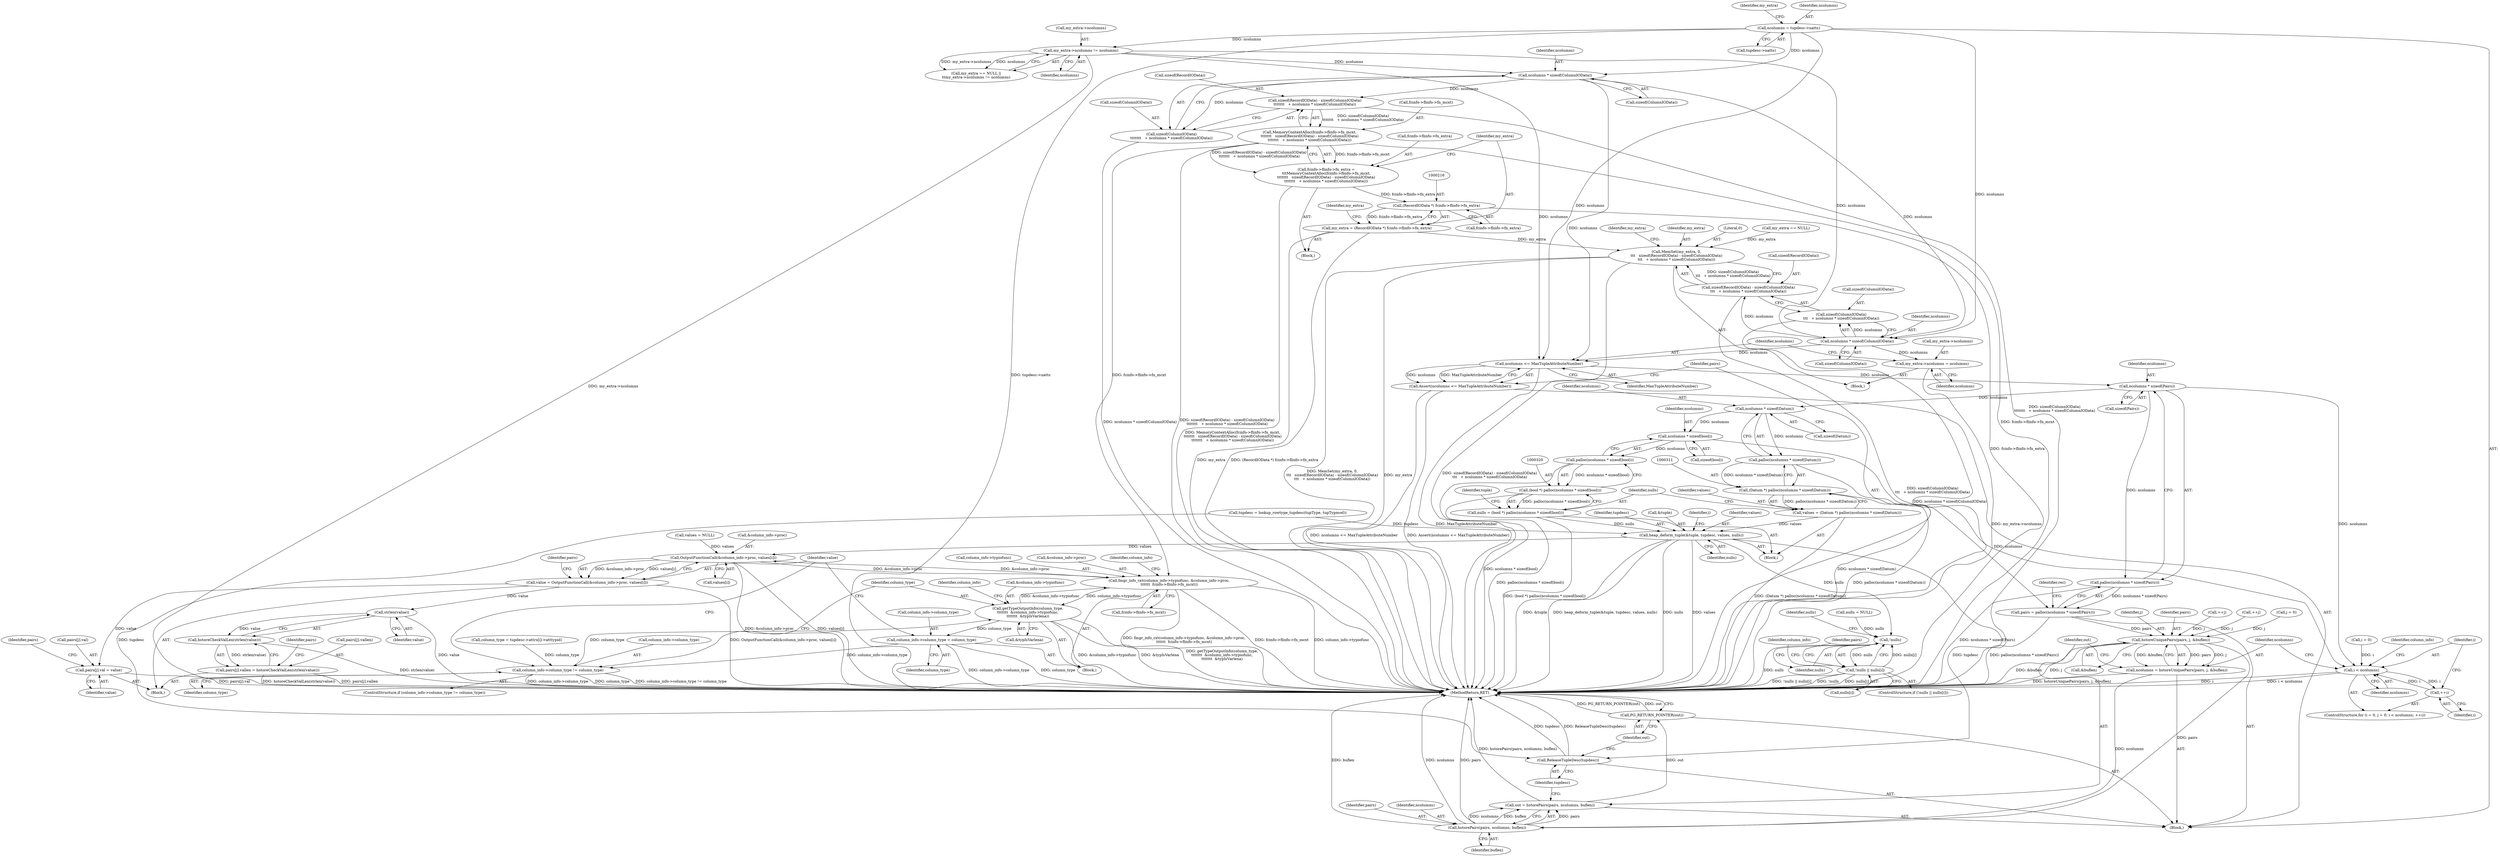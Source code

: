 digraph "0_postgres_31400a673325147e1205326008e32135a78b4d8a_1@API" {
"1000209" [label="(Call,ncolumns * sizeof(ColumnIOData))"];
"1000185" [label="(Call,my_extra->ncolumns != ncolumns)"];
"1000166" [label="(Call,ncolumns = tupdesc->natts)"];
"1000203" [label="(Call,sizeof(RecordIOData) - sizeof(ColumnIOData)\n\t\t\t\t\t\t\t   + ncolumns * sizeof(ColumnIOData))"];
"1000197" [label="(Call,MemoryContextAlloc(fcinfo->flinfo->fn_mcxt,\n\t\t\t\t\t\t\t   sizeof(RecordIOData) - sizeof(ColumnIOData)\n\t\t\t\t\t\t\t   + ncolumns * sizeof(ColumnIOData)))"];
"1000191" [label="(Call,fcinfo->flinfo->fn_extra =\n\t\t\tMemoryContextAlloc(fcinfo->flinfo->fn_mcxt,\n\t\t\t\t\t\t\t   sizeof(RecordIOData) - sizeof(ColumnIOData)\n\t\t\t\t\t\t\t   + ncolumns * sizeof(ColumnIOData)))"];
"1000215" [label="(Call,(RecordIOData *) fcinfo->flinfo->fn_extra)"];
"1000213" [label="(Call,my_extra = (RecordIOData *) fcinfo->flinfo->fn_extra)"];
"1000245" [label="(Call,MemSet(my_extra, 0,\n\t\t\t   sizeof(RecordIOData) - sizeof(ColumnIOData)\n\t\t\t   + ncolumns * sizeof(ColumnIOData)))"];
"1000468" [label="(Call,fmgr_info_cxt(column_info->typiofunc, &column_info->proc,\n\t\t\t\t\t\t  fcinfo->flinfo->fn_mcxt))"];
"1000460" [label="(Call,getTypeOutputInfo(column_type,\n\t\t\t\t\t\t\t  &column_info->typiofunc,\n\t\t\t\t\t\t\t  &typIsVarlena))"];
"1000481" [label="(Call,column_info->column_type = column_type)"];
"1000453" [label="(Call,column_info->column_type != column_type)"];
"1000488" [label="(Call,OutputFunctionCall(&column_info->proc, values[i]))"];
"1000486" [label="(Call,value = OutputFunctionCall(&column_info->proc, values[i]))"];
"1000496" [label="(Call,pairs[j].val = value)"];
"1000510" [label="(Call,strlen(value))"];
"1000509" [label="(Call,hstoreCheckValLen(strlen(value)))"];
"1000503" [label="(Call,pairs[j].vallen = hstoreCheckValLen(strlen(value)))"];
"1000206" [label="(Call,sizeof(ColumnIOData)\n\t\t\t\t\t\t\t   + ncolumns * sizeof(ColumnIOData))"];
"1000254" [label="(Call,ncolumns * sizeof(ColumnIOData))"];
"1000248" [label="(Call,sizeof(RecordIOData) - sizeof(ColumnIOData)\n\t\t\t   + ncolumns * sizeof(ColumnIOData))"];
"1000251" [label="(Call,sizeof(ColumnIOData)\n\t\t\t   + ncolumns * sizeof(ColumnIOData))"];
"1000268" [label="(Call,my_extra->ncolumns = ncolumns)"];
"1000274" [label="(Call,ncolumns <= MaxTupleAttributeNumber)"];
"1000273" [label="(Call,Assert(ncolumns <= MaxTupleAttributeNumber))"];
"1000280" [label="(Call,ncolumns * sizeof(Pairs))"];
"1000279" [label="(Call,palloc(ncolumns * sizeof(Pairs)))"];
"1000277" [label="(Call,pairs = palloc(ncolumns * sizeof(Pairs)))"];
"1000530" [label="(Call,hstoreUniquePairs(pairs, j, &buflen))"];
"1000528" [label="(Call,ncolumns = hstoreUniquePairs(pairs, j, &buflen))"];
"1000537" [label="(Call,hstorePairs(pairs, ncolumns, buflen))"];
"1000535" [label="(Call,out = hstorePairs(pairs, ncolumns, buflen))"];
"1000543" [label="(Call,PG_RETURN_POINTER(out))"];
"1000313" [label="(Call,ncolumns * sizeof(Datum))"];
"1000312" [label="(Call,palloc(ncolumns * sizeof(Datum)))"];
"1000310" [label="(Call,(Datum *) palloc(ncolumns * sizeof(Datum)))"];
"1000308" [label="(Call,values = (Datum *) palloc(ncolumns * sizeof(Datum)))"];
"1000326" [label="(Call,heap_deform_tuple(&tuple, tupdesc, values, nulls))"];
"1000415" [label="(Call,!nulls)"];
"1000414" [label="(Call,!nulls || nulls[i])"];
"1000541" [label="(Call,ReleaseTupleDesc(tupdesc))"];
"1000322" [label="(Call,ncolumns * sizeof(bool))"];
"1000321" [label="(Call,palloc(ncolumns * sizeof(bool)))"];
"1000319" [label="(Call,(bool *) palloc(ncolumns * sizeof(bool)))"];
"1000317" [label="(Call,nulls = (bool *) palloc(ncolumns * sizeof(bool)))"];
"1000348" [label="(Call,i < ncolumns)"];
"1000351" [label="(Call,++i)"];
"1000224" [label="(Identifier,my_extra)"];
"1000204" [label="(Call,sizeof(RecordIOData))"];
"1000275" [label="(Identifier,ncolumns)"];
"1000279" [label="(Call,palloc(ncolumns * sizeof(Pairs)))"];
"1000277" [label="(Call,pairs = palloc(ncolumns * sizeof(Pairs)))"];
"1000544" [label="(Identifier,out)"];
"1000252" [label="(Call,sizeof(ColumnIOData))"];
"1000536" [label="(Identifier,out)"];
"1000416" [label="(Identifier,nulls)"];
"1000203" [label="(Call,sizeof(RecordIOData) - sizeof(ColumnIOData)\n\t\t\t\t\t\t\t   + ncolumns * sizeof(ColumnIOData))"];
"1000458" [label="(Block,)"];
"1000166" [label="(Call,ncolumns = tupdesc->natts)"];
"1000503" [label="(Call,pairs[j].vallen = hstoreCheckValLen(strlen(value)))"];
"1000417" [label="(Call,nulls[i])"];
"1000272" [label="(Identifier,ncolumns)"];
"1000510" [label="(Call,strlen(value))"];
"1000364" [label="(Call,column_type = tupdesc->attrs[i]->atttypid)"];
"1000472" [label="(Call,&column_info->proc)"];
"1000213" [label="(Call,my_extra = (RecordIOData *) fcinfo->flinfo->fn_extra)"];
"1000260" [label="(Identifier,my_extra)"];
"1000497" [label="(Call,pairs[j].val)"];
"1000312" [label="(Call,palloc(ncolumns * sizeof(Datum)))"];
"1000268" [label="(Call,my_extra->ncolumns = ncolumns)"];
"1000308" [label="(Call,values = (Datum *) palloc(ncolumns * sizeof(Datum)))"];
"1000470" [label="(Identifier,column_info)"];
"1000172" [label="(Identifier,my_extra)"];
"1000246" [label="(Identifier,my_extra)"];
"1000506" [label="(Identifier,pairs)"];
"1000486" [label="(Call,value = OutputFunctionCall(&column_info->proc, values[i]))"];
"1000181" [label="(Call,my_extra == NULL ||\n\t\tmy_extra->ncolumns != ncolumns)"];
"1000322" [label="(Call,ncolumns * sizeof(bool))"];
"1000185" [label="(Call,my_extra->ncolumns != ncolumns)"];
"1000460" [label="(Call,getTypeOutputInfo(column_type,\n\t\t\t\t\t\t\t  &column_info->typiofunc,\n\t\t\t\t\t\t\t  &typIsVarlena))"];
"1000209" [label="(Call,ncolumns * sizeof(ColumnIOData))"];
"1000526" [label="(Call,++j)"];
"1000330" [label="(Identifier,values)"];
"1000496" [label="(Call,pairs[j].val = value)"];
"1000541" [label="(Call,ReleaseTupleDesc(tupdesc))"];
"1000329" [label="(Identifier,tupdesc)"];
"1000168" [label="(Call,tupdesc->natts)"];
"1000542" [label="(Identifier,tupdesc)"];
"1000324" [label="(Call,sizeof(bool))"];
"1000286" [label="(Block,)"];
"1000424" [label="(Identifier,pairs)"];
"1000191" [label="(Call,fcinfo->flinfo->fn_extra =\n\t\t\tMemoryContextAlloc(fcinfo->flinfo->fn_mcxt,\n\t\t\t\t\t\t\t   sizeof(RecordIOData) - sizeof(ColumnIOData)\n\t\t\t\t\t\t\t   + ncolumns * sizeof(ColumnIOData)))"];
"1000198" [label="(Call,fcinfo->flinfo->fn_mcxt)"];
"1000537" [label="(Call,hstorePairs(pairs, ncolumns, buflen))"];
"1000217" [label="(Call,fcinfo->flinfo->fn_extra)"];
"1000485" [label="(Identifier,column_type)"];
"1000327" [label="(Call,&tuple)"];
"1000418" [label="(Identifier,nulls)"];
"1000415" [label="(Call,!nulls)"];
"1000345" [label="(Call,j = 0)"];
"1000189" [label="(Identifier,ncolumns)"];
"1000323" [label="(Identifier,ncolumns)"];
"1000245" [label="(Call,MemSet(my_extra, 0,\n\t\t\t   sizeof(RecordIOData) - sizeof(ColumnIOData)\n\t\t\t   + ncolumns * sizeof(ColumnIOData)))"];
"1000326" [label="(Call,heap_deform_tuple(&tuple, tupdesc, values, nulls))"];
"1000352" [label="(Identifier,i)"];
"1000282" [label="(Call,sizeof(Pairs))"];
"1000530" [label="(Call,hstoreUniquePairs(pairs, j, &buflen))"];
"1000350" [label="(Identifier,ncolumns)"];
"1000511" [label="(Identifier,value)"];
"1000543" [label="(Call,PG_RETURN_POINTER(out))"];
"1000334" [label="(Call,values = NULL)"];
"1000540" [label="(Identifier,buflen)"];
"1000493" [label="(Call,values[i])"];
"1000190" [label="(Block,)"];
"1000161" [label="(Call,tupdesc = lookup_rowtype_tupdesc(tupType, tupTypmod))"];
"1000452" [label="(ControlStructure,if (column_info->column_type != column_type))"];
"1000532" [label="(Identifier,j)"];
"1000254" [label="(Call,ncolumns * sizeof(ColumnIOData))"];
"1000488" [label="(Call,OutputFunctionCall(&column_info->proc, values[i]))"];
"1000455" [label="(Identifier,column_info)"];
"1000461" [label="(Identifier,column_type)"];
"1000535" [label="(Call,out = hstorePairs(pairs, ncolumns, buflen))"];
"1000476" [label="(Call,fcinfo->flinfo->fn_mcxt)"];
"1000499" [label="(Identifier,pairs)"];
"1000285" [label="(Identifier,rec)"];
"1000186" [label="(Call,my_extra->ncolumns)"];
"1000309" [label="(Identifier,values)"];
"1000343" [label="(Identifier,i)"];
"1000342" [label="(Call,i = 0)"];
"1000314" [label="(Identifier,ncolumns)"];
"1000337" [label="(Call,nulls = NULL)"];
"1000110" [label="(Block,)"];
"1000269" [label="(Call,my_extra->ncolumns)"];
"1000489" [label="(Call,&column_info->proc)"];
"1000211" [label="(Call,sizeof(ColumnIOData))"];
"1000315" [label="(Call,sizeof(Datum))"];
"1000531" [label="(Identifier,pairs)"];
"1000197" [label="(Call,MemoryContextAlloc(fcinfo->flinfo->fn_mcxt,\n\t\t\t\t\t\t\t   sizeof(RecordIOData) - sizeof(ColumnIOData)\n\t\t\t\t\t\t\t   + ncolumns * sizeof(ColumnIOData)))"];
"1000248" [label="(Call,sizeof(RecordIOData) - sizeof(ColumnIOData)\n\t\t\t   + ncolumns * sizeof(ColumnIOData))"];
"1000468" [label="(Call,fmgr_info_cxt(column_info->typiofunc, &column_info->proc,\n\t\t\t\t\t\t  fcinfo->flinfo->fn_mcxt))"];
"1000244" [label="(Block,)"];
"1000318" [label="(Identifier,nulls)"];
"1000351" [label="(Call,++i)"];
"1000483" [label="(Identifier,column_info)"];
"1000502" [label="(Identifier,value)"];
"1000349" [label="(Identifier,i)"];
"1000538" [label="(Identifier,pairs)"];
"1000539" [label="(Identifier,ncolumns)"];
"1000545" [label="(MethodReturn,RET)"];
"1000449" [label="(Call,++j)"];
"1000207" [label="(Call,sizeof(ColumnIOData))"];
"1000276" [label="(Identifier,MaxTupleAttributeNumber)"];
"1000414" [label="(Call,!nulls || nulls[i])"];
"1000255" [label="(Identifier,ncolumns)"];
"1000529" [label="(Identifier,ncolumns)"];
"1000192" [label="(Call,fcinfo->flinfo->fn_extra)"];
"1000280" [label="(Call,ncolumns * sizeof(Pairs))"];
"1000348" [label="(Call,i < ncolumns)"];
"1000321" [label="(Call,palloc(ncolumns * sizeof(bool)))"];
"1000469" [label="(Call,column_info->typiofunc)"];
"1000454" [label="(Call,column_info->column_type)"];
"1000313" [label="(Call,ncolumns * sizeof(Datum))"];
"1000210" [label="(Identifier,ncolumns)"];
"1000509" [label="(Call,hstoreCheckValLen(strlen(value)))"];
"1000247" [label="(Literal,0)"];
"1000182" [label="(Call,my_extra == NULL)"];
"1000251" [label="(Call,sizeof(ColumnIOData)\n\t\t\t   + ncolumns * sizeof(ColumnIOData))"];
"1000453" [label="(Call,column_info->column_type != column_type)"];
"1000256" [label="(Call,sizeof(ColumnIOData))"];
"1000214" [label="(Identifier,my_extra)"];
"1000457" [label="(Identifier,column_type)"];
"1000281" [label="(Identifier,ncolumns)"];
"1000328" [label="(Identifier,tuple)"];
"1000487" [label="(Identifier,value)"];
"1000466" [label="(Call,&typIsVarlena)"];
"1000515" [label="(Identifier,pairs)"];
"1000249" [label="(Call,sizeof(RecordIOData))"];
"1000413" [label="(ControlStructure,if (!nulls || nulls[i]))"];
"1000273" [label="(Call,Assert(ncolumns <= MaxTupleAttributeNumber))"];
"1000528" [label="(Call,ncolumns = hstoreUniquePairs(pairs, j, &buflen))"];
"1000356" [label="(Identifier,column_info)"];
"1000215" [label="(Call,(RecordIOData *) fcinfo->flinfo->fn_extra)"];
"1000206" [label="(Call,sizeof(ColumnIOData)\n\t\t\t\t\t\t\t   + ncolumns * sizeof(ColumnIOData))"];
"1000331" [label="(Identifier,nulls)"];
"1000482" [label="(Call,column_info->column_type)"];
"1000319" [label="(Call,(bool *) palloc(ncolumns * sizeof(bool)))"];
"1000340" [label="(ControlStructure,for (i = 0, j = 0; i < ncolumns; ++i))"];
"1000504" [label="(Call,pairs[j].vallen)"];
"1000317" [label="(Call,nulls = (bool *) palloc(ncolumns * sizeof(bool)))"];
"1000278" [label="(Identifier,pairs)"];
"1000353" [label="(Block,)"];
"1000462" [label="(Call,&column_info->typiofunc)"];
"1000481" [label="(Call,column_info->column_type = column_type)"];
"1000167" [label="(Identifier,ncolumns)"];
"1000274" [label="(Call,ncolumns <= MaxTupleAttributeNumber)"];
"1000310" [label="(Call,(Datum *) palloc(ncolumns * sizeof(Datum)))"];
"1000533" [label="(Call,&buflen)"];
"1000209" -> "1000206"  [label="AST: "];
"1000209" -> "1000211"  [label="CFG: "];
"1000210" -> "1000209"  [label="AST: "];
"1000211" -> "1000209"  [label="AST: "];
"1000206" -> "1000209"  [label="CFG: "];
"1000209" -> "1000203"  [label="DDG: ncolumns"];
"1000209" -> "1000206"  [label="DDG: ncolumns"];
"1000185" -> "1000209"  [label="DDG: ncolumns"];
"1000166" -> "1000209"  [label="DDG: ncolumns"];
"1000209" -> "1000254"  [label="DDG: ncolumns"];
"1000209" -> "1000274"  [label="DDG: ncolumns"];
"1000185" -> "1000181"  [label="AST: "];
"1000185" -> "1000189"  [label="CFG: "];
"1000186" -> "1000185"  [label="AST: "];
"1000189" -> "1000185"  [label="AST: "];
"1000181" -> "1000185"  [label="CFG: "];
"1000185" -> "1000545"  [label="DDG: my_extra->ncolumns"];
"1000185" -> "1000181"  [label="DDG: my_extra->ncolumns"];
"1000185" -> "1000181"  [label="DDG: ncolumns"];
"1000166" -> "1000185"  [label="DDG: ncolumns"];
"1000185" -> "1000254"  [label="DDG: ncolumns"];
"1000185" -> "1000274"  [label="DDG: ncolumns"];
"1000166" -> "1000110"  [label="AST: "];
"1000166" -> "1000168"  [label="CFG: "];
"1000167" -> "1000166"  [label="AST: "];
"1000168" -> "1000166"  [label="AST: "];
"1000172" -> "1000166"  [label="CFG: "];
"1000166" -> "1000545"  [label="DDG: tupdesc->natts"];
"1000166" -> "1000254"  [label="DDG: ncolumns"];
"1000166" -> "1000274"  [label="DDG: ncolumns"];
"1000203" -> "1000197"  [label="AST: "];
"1000203" -> "1000206"  [label="CFG: "];
"1000204" -> "1000203"  [label="AST: "];
"1000206" -> "1000203"  [label="AST: "];
"1000197" -> "1000203"  [label="CFG: "];
"1000203" -> "1000545"  [label="DDG: sizeof(ColumnIOData)\n\t\t\t\t\t\t\t   + ncolumns * sizeof(ColumnIOData)"];
"1000203" -> "1000197"  [label="DDG: sizeof(ColumnIOData)\n\t\t\t\t\t\t\t   + ncolumns * sizeof(ColumnIOData)"];
"1000197" -> "1000191"  [label="AST: "];
"1000198" -> "1000197"  [label="AST: "];
"1000191" -> "1000197"  [label="CFG: "];
"1000197" -> "1000545"  [label="DDG: sizeof(RecordIOData) - sizeof(ColumnIOData)\n\t\t\t\t\t\t\t   + ncolumns * sizeof(ColumnIOData)"];
"1000197" -> "1000545"  [label="DDG: fcinfo->flinfo->fn_mcxt"];
"1000197" -> "1000191"  [label="DDG: fcinfo->flinfo->fn_mcxt"];
"1000197" -> "1000191"  [label="DDG: sizeof(RecordIOData) - sizeof(ColumnIOData)\n\t\t\t\t\t\t\t   + ncolumns * sizeof(ColumnIOData)"];
"1000197" -> "1000468"  [label="DDG: fcinfo->flinfo->fn_mcxt"];
"1000191" -> "1000190"  [label="AST: "];
"1000192" -> "1000191"  [label="AST: "];
"1000214" -> "1000191"  [label="CFG: "];
"1000191" -> "1000545"  [label="DDG: MemoryContextAlloc(fcinfo->flinfo->fn_mcxt,\n\t\t\t\t\t\t\t   sizeof(RecordIOData) - sizeof(ColumnIOData)\n\t\t\t\t\t\t\t   + ncolumns * sizeof(ColumnIOData))"];
"1000191" -> "1000215"  [label="DDG: fcinfo->flinfo->fn_extra"];
"1000215" -> "1000213"  [label="AST: "];
"1000215" -> "1000217"  [label="CFG: "];
"1000216" -> "1000215"  [label="AST: "];
"1000217" -> "1000215"  [label="AST: "];
"1000213" -> "1000215"  [label="CFG: "];
"1000215" -> "1000545"  [label="DDG: fcinfo->flinfo->fn_extra"];
"1000215" -> "1000213"  [label="DDG: fcinfo->flinfo->fn_extra"];
"1000213" -> "1000190"  [label="AST: "];
"1000214" -> "1000213"  [label="AST: "];
"1000224" -> "1000213"  [label="CFG: "];
"1000213" -> "1000545"  [label="DDG: my_extra"];
"1000213" -> "1000545"  [label="DDG: (RecordIOData *) fcinfo->flinfo->fn_extra"];
"1000213" -> "1000245"  [label="DDG: my_extra"];
"1000245" -> "1000244"  [label="AST: "];
"1000245" -> "1000248"  [label="CFG: "];
"1000246" -> "1000245"  [label="AST: "];
"1000247" -> "1000245"  [label="AST: "];
"1000248" -> "1000245"  [label="AST: "];
"1000260" -> "1000245"  [label="CFG: "];
"1000245" -> "1000545"  [label="DDG: sizeof(RecordIOData) - sizeof(ColumnIOData)\n\t\t\t   + ncolumns * sizeof(ColumnIOData)"];
"1000245" -> "1000545"  [label="DDG: MemSet(my_extra, 0,\n\t\t\t   sizeof(RecordIOData) - sizeof(ColumnIOData)\n\t\t\t   + ncolumns * sizeof(ColumnIOData))"];
"1000245" -> "1000545"  [label="DDG: my_extra"];
"1000182" -> "1000245"  [label="DDG: my_extra"];
"1000248" -> "1000245"  [label="DDG: sizeof(ColumnIOData)\n\t\t\t   + ncolumns * sizeof(ColumnIOData)"];
"1000468" -> "1000458"  [label="AST: "];
"1000468" -> "1000476"  [label="CFG: "];
"1000469" -> "1000468"  [label="AST: "];
"1000472" -> "1000468"  [label="AST: "];
"1000476" -> "1000468"  [label="AST: "];
"1000483" -> "1000468"  [label="CFG: "];
"1000468" -> "1000545"  [label="DDG: fmgr_info_cxt(column_info->typiofunc, &column_info->proc,\n\t\t\t\t\t\t  fcinfo->flinfo->fn_mcxt)"];
"1000468" -> "1000545"  [label="DDG: fcinfo->flinfo->fn_mcxt"];
"1000468" -> "1000545"  [label="DDG: column_info->typiofunc"];
"1000468" -> "1000460"  [label="DDG: column_info->typiofunc"];
"1000460" -> "1000468"  [label="DDG: &column_info->typiofunc"];
"1000488" -> "1000468"  [label="DDG: &column_info->proc"];
"1000468" -> "1000488"  [label="DDG: &column_info->proc"];
"1000460" -> "1000458"  [label="AST: "];
"1000460" -> "1000466"  [label="CFG: "];
"1000461" -> "1000460"  [label="AST: "];
"1000462" -> "1000460"  [label="AST: "];
"1000466" -> "1000460"  [label="AST: "];
"1000470" -> "1000460"  [label="CFG: "];
"1000460" -> "1000545"  [label="DDG: getTypeOutputInfo(column_type,\n\t\t\t\t\t\t\t  &column_info->typiofunc,\n\t\t\t\t\t\t\t  &typIsVarlena)"];
"1000460" -> "1000545"  [label="DDG: &column_info->typiofunc"];
"1000460" -> "1000545"  [label="DDG: &typIsVarlena"];
"1000453" -> "1000460"  [label="DDG: column_type"];
"1000460" -> "1000481"  [label="DDG: column_type"];
"1000481" -> "1000458"  [label="AST: "];
"1000481" -> "1000485"  [label="CFG: "];
"1000482" -> "1000481"  [label="AST: "];
"1000485" -> "1000481"  [label="AST: "];
"1000487" -> "1000481"  [label="CFG: "];
"1000481" -> "1000545"  [label="DDG: column_type"];
"1000481" -> "1000545"  [label="DDG: column_info->column_type"];
"1000481" -> "1000453"  [label="DDG: column_info->column_type"];
"1000453" -> "1000452"  [label="AST: "];
"1000453" -> "1000457"  [label="CFG: "];
"1000454" -> "1000453"  [label="AST: "];
"1000457" -> "1000453"  [label="AST: "];
"1000461" -> "1000453"  [label="CFG: "];
"1000487" -> "1000453"  [label="CFG: "];
"1000453" -> "1000545"  [label="DDG: column_type"];
"1000453" -> "1000545"  [label="DDG: column_info->column_type != column_type"];
"1000453" -> "1000545"  [label="DDG: column_info->column_type"];
"1000364" -> "1000453"  [label="DDG: column_type"];
"1000488" -> "1000486"  [label="AST: "];
"1000488" -> "1000493"  [label="CFG: "];
"1000489" -> "1000488"  [label="AST: "];
"1000493" -> "1000488"  [label="AST: "];
"1000486" -> "1000488"  [label="CFG: "];
"1000488" -> "1000545"  [label="DDG: &column_info->proc"];
"1000488" -> "1000545"  [label="DDG: values[i]"];
"1000488" -> "1000486"  [label="DDG: &column_info->proc"];
"1000488" -> "1000486"  [label="DDG: values[i]"];
"1000326" -> "1000488"  [label="DDG: values"];
"1000334" -> "1000488"  [label="DDG: values"];
"1000486" -> "1000353"  [label="AST: "];
"1000487" -> "1000486"  [label="AST: "];
"1000499" -> "1000486"  [label="CFG: "];
"1000486" -> "1000545"  [label="DDG: OutputFunctionCall(&column_info->proc, values[i])"];
"1000486" -> "1000496"  [label="DDG: value"];
"1000486" -> "1000510"  [label="DDG: value"];
"1000496" -> "1000353"  [label="AST: "];
"1000496" -> "1000502"  [label="CFG: "];
"1000497" -> "1000496"  [label="AST: "];
"1000502" -> "1000496"  [label="AST: "];
"1000506" -> "1000496"  [label="CFG: "];
"1000496" -> "1000545"  [label="DDG: pairs[j].val"];
"1000510" -> "1000509"  [label="AST: "];
"1000510" -> "1000511"  [label="CFG: "];
"1000511" -> "1000510"  [label="AST: "];
"1000509" -> "1000510"  [label="CFG: "];
"1000510" -> "1000545"  [label="DDG: value"];
"1000510" -> "1000509"  [label="DDG: value"];
"1000509" -> "1000503"  [label="AST: "];
"1000503" -> "1000509"  [label="CFG: "];
"1000509" -> "1000545"  [label="DDG: strlen(value)"];
"1000509" -> "1000503"  [label="DDG: strlen(value)"];
"1000503" -> "1000353"  [label="AST: "];
"1000504" -> "1000503"  [label="AST: "];
"1000515" -> "1000503"  [label="CFG: "];
"1000503" -> "1000545"  [label="DDG: hstoreCheckValLen(strlen(value))"];
"1000503" -> "1000545"  [label="DDG: pairs[j].vallen"];
"1000207" -> "1000206"  [label="AST: "];
"1000206" -> "1000545"  [label="DDG: ncolumns * sizeof(ColumnIOData)"];
"1000254" -> "1000251"  [label="AST: "];
"1000254" -> "1000256"  [label="CFG: "];
"1000255" -> "1000254"  [label="AST: "];
"1000256" -> "1000254"  [label="AST: "];
"1000251" -> "1000254"  [label="CFG: "];
"1000254" -> "1000248"  [label="DDG: ncolumns"];
"1000254" -> "1000251"  [label="DDG: ncolumns"];
"1000254" -> "1000268"  [label="DDG: ncolumns"];
"1000254" -> "1000274"  [label="DDG: ncolumns"];
"1000248" -> "1000251"  [label="CFG: "];
"1000249" -> "1000248"  [label="AST: "];
"1000251" -> "1000248"  [label="AST: "];
"1000248" -> "1000545"  [label="DDG: sizeof(ColumnIOData)\n\t\t\t   + ncolumns * sizeof(ColumnIOData)"];
"1000252" -> "1000251"  [label="AST: "];
"1000251" -> "1000545"  [label="DDG: ncolumns * sizeof(ColumnIOData)"];
"1000268" -> "1000244"  [label="AST: "];
"1000268" -> "1000272"  [label="CFG: "];
"1000269" -> "1000268"  [label="AST: "];
"1000272" -> "1000268"  [label="AST: "];
"1000275" -> "1000268"  [label="CFG: "];
"1000268" -> "1000545"  [label="DDG: my_extra->ncolumns"];
"1000274" -> "1000273"  [label="AST: "];
"1000274" -> "1000276"  [label="CFG: "];
"1000275" -> "1000274"  [label="AST: "];
"1000276" -> "1000274"  [label="AST: "];
"1000273" -> "1000274"  [label="CFG: "];
"1000274" -> "1000545"  [label="DDG: MaxTupleAttributeNumber"];
"1000274" -> "1000273"  [label="DDG: ncolumns"];
"1000274" -> "1000273"  [label="DDG: MaxTupleAttributeNumber"];
"1000274" -> "1000280"  [label="DDG: ncolumns"];
"1000273" -> "1000110"  [label="AST: "];
"1000278" -> "1000273"  [label="CFG: "];
"1000273" -> "1000545"  [label="DDG: ncolumns <= MaxTupleAttributeNumber"];
"1000273" -> "1000545"  [label="DDG: Assert(ncolumns <= MaxTupleAttributeNumber)"];
"1000280" -> "1000279"  [label="AST: "];
"1000280" -> "1000282"  [label="CFG: "];
"1000281" -> "1000280"  [label="AST: "];
"1000282" -> "1000280"  [label="AST: "];
"1000279" -> "1000280"  [label="CFG: "];
"1000280" -> "1000279"  [label="DDG: ncolumns"];
"1000280" -> "1000313"  [label="DDG: ncolumns"];
"1000280" -> "1000348"  [label="DDG: ncolumns"];
"1000279" -> "1000277"  [label="AST: "];
"1000277" -> "1000279"  [label="CFG: "];
"1000279" -> "1000545"  [label="DDG: ncolumns * sizeof(Pairs)"];
"1000279" -> "1000277"  [label="DDG: ncolumns * sizeof(Pairs)"];
"1000277" -> "1000110"  [label="AST: "];
"1000278" -> "1000277"  [label="AST: "];
"1000285" -> "1000277"  [label="CFG: "];
"1000277" -> "1000545"  [label="DDG: palloc(ncolumns * sizeof(Pairs))"];
"1000277" -> "1000530"  [label="DDG: pairs"];
"1000530" -> "1000528"  [label="AST: "];
"1000530" -> "1000533"  [label="CFG: "];
"1000531" -> "1000530"  [label="AST: "];
"1000532" -> "1000530"  [label="AST: "];
"1000533" -> "1000530"  [label="AST: "];
"1000528" -> "1000530"  [label="CFG: "];
"1000530" -> "1000545"  [label="DDG: &buflen"];
"1000530" -> "1000545"  [label="DDG: j"];
"1000530" -> "1000528"  [label="DDG: pairs"];
"1000530" -> "1000528"  [label="DDG: j"];
"1000530" -> "1000528"  [label="DDG: &buflen"];
"1000449" -> "1000530"  [label="DDG: j"];
"1000526" -> "1000530"  [label="DDG: j"];
"1000345" -> "1000530"  [label="DDG: j"];
"1000530" -> "1000537"  [label="DDG: pairs"];
"1000528" -> "1000110"  [label="AST: "];
"1000529" -> "1000528"  [label="AST: "];
"1000536" -> "1000528"  [label="CFG: "];
"1000528" -> "1000545"  [label="DDG: hstoreUniquePairs(pairs, j, &buflen)"];
"1000528" -> "1000537"  [label="DDG: ncolumns"];
"1000537" -> "1000535"  [label="AST: "];
"1000537" -> "1000540"  [label="CFG: "];
"1000538" -> "1000537"  [label="AST: "];
"1000539" -> "1000537"  [label="AST: "];
"1000540" -> "1000537"  [label="AST: "];
"1000535" -> "1000537"  [label="CFG: "];
"1000537" -> "1000545"  [label="DDG: buflen"];
"1000537" -> "1000545"  [label="DDG: ncolumns"];
"1000537" -> "1000545"  [label="DDG: pairs"];
"1000537" -> "1000535"  [label="DDG: pairs"];
"1000537" -> "1000535"  [label="DDG: ncolumns"];
"1000537" -> "1000535"  [label="DDG: buflen"];
"1000535" -> "1000110"  [label="AST: "];
"1000536" -> "1000535"  [label="AST: "];
"1000542" -> "1000535"  [label="CFG: "];
"1000535" -> "1000545"  [label="DDG: hstorePairs(pairs, ncolumns, buflen)"];
"1000535" -> "1000543"  [label="DDG: out"];
"1000543" -> "1000110"  [label="AST: "];
"1000543" -> "1000544"  [label="CFG: "];
"1000544" -> "1000543"  [label="AST: "];
"1000545" -> "1000543"  [label="CFG: "];
"1000543" -> "1000545"  [label="DDG: PG_RETURN_POINTER(out)"];
"1000543" -> "1000545"  [label="DDG: out"];
"1000313" -> "1000312"  [label="AST: "];
"1000313" -> "1000315"  [label="CFG: "];
"1000314" -> "1000313"  [label="AST: "];
"1000315" -> "1000313"  [label="AST: "];
"1000312" -> "1000313"  [label="CFG: "];
"1000313" -> "1000312"  [label="DDG: ncolumns"];
"1000313" -> "1000322"  [label="DDG: ncolumns"];
"1000312" -> "1000310"  [label="AST: "];
"1000310" -> "1000312"  [label="CFG: "];
"1000312" -> "1000545"  [label="DDG: ncolumns * sizeof(Datum)"];
"1000312" -> "1000310"  [label="DDG: ncolumns * sizeof(Datum)"];
"1000310" -> "1000308"  [label="AST: "];
"1000311" -> "1000310"  [label="AST: "];
"1000308" -> "1000310"  [label="CFG: "];
"1000310" -> "1000545"  [label="DDG: palloc(ncolumns * sizeof(Datum))"];
"1000310" -> "1000308"  [label="DDG: palloc(ncolumns * sizeof(Datum))"];
"1000308" -> "1000286"  [label="AST: "];
"1000309" -> "1000308"  [label="AST: "];
"1000318" -> "1000308"  [label="CFG: "];
"1000308" -> "1000545"  [label="DDG: (Datum *) palloc(ncolumns * sizeof(Datum))"];
"1000308" -> "1000326"  [label="DDG: values"];
"1000326" -> "1000286"  [label="AST: "];
"1000326" -> "1000331"  [label="CFG: "];
"1000327" -> "1000326"  [label="AST: "];
"1000329" -> "1000326"  [label="AST: "];
"1000330" -> "1000326"  [label="AST: "];
"1000331" -> "1000326"  [label="AST: "];
"1000343" -> "1000326"  [label="CFG: "];
"1000326" -> "1000545"  [label="DDG: heap_deform_tuple(&tuple, tupdesc, values, nulls)"];
"1000326" -> "1000545"  [label="DDG: nulls"];
"1000326" -> "1000545"  [label="DDG: values"];
"1000326" -> "1000545"  [label="DDG: &tuple"];
"1000161" -> "1000326"  [label="DDG: tupdesc"];
"1000317" -> "1000326"  [label="DDG: nulls"];
"1000326" -> "1000415"  [label="DDG: nulls"];
"1000326" -> "1000541"  [label="DDG: tupdesc"];
"1000415" -> "1000414"  [label="AST: "];
"1000415" -> "1000416"  [label="CFG: "];
"1000416" -> "1000415"  [label="AST: "];
"1000418" -> "1000415"  [label="CFG: "];
"1000414" -> "1000415"  [label="CFG: "];
"1000415" -> "1000545"  [label="DDG: nulls"];
"1000415" -> "1000414"  [label="DDG: nulls"];
"1000337" -> "1000415"  [label="DDG: nulls"];
"1000414" -> "1000415"  [label="DDG: nulls[i]"];
"1000414" -> "1000413"  [label="AST: "];
"1000414" -> "1000417"  [label="CFG: "];
"1000417" -> "1000414"  [label="AST: "];
"1000424" -> "1000414"  [label="CFG: "];
"1000455" -> "1000414"  [label="CFG: "];
"1000414" -> "1000545"  [label="DDG: !nulls || nulls[i]"];
"1000414" -> "1000545"  [label="DDG: !nulls"];
"1000414" -> "1000545"  [label="DDG: nulls[i]"];
"1000541" -> "1000110"  [label="AST: "];
"1000541" -> "1000542"  [label="CFG: "];
"1000542" -> "1000541"  [label="AST: "];
"1000544" -> "1000541"  [label="CFG: "];
"1000541" -> "1000545"  [label="DDG: tupdesc"];
"1000541" -> "1000545"  [label="DDG: ReleaseTupleDesc(tupdesc)"];
"1000161" -> "1000541"  [label="DDG: tupdesc"];
"1000322" -> "1000321"  [label="AST: "];
"1000322" -> "1000324"  [label="CFG: "];
"1000323" -> "1000322"  [label="AST: "];
"1000324" -> "1000322"  [label="AST: "];
"1000321" -> "1000322"  [label="CFG: "];
"1000322" -> "1000321"  [label="DDG: ncolumns"];
"1000322" -> "1000348"  [label="DDG: ncolumns"];
"1000321" -> "1000319"  [label="AST: "];
"1000319" -> "1000321"  [label="CFG: "];
"1000321" -> "1000545"  [label="DDG: ncolumns * sizeof(bool)"];
"1000321" -> "1000319"  [label="DDG: ncolumns * sizeof(bool)"];
"1000319" -> "1000317"  [label="AST: "];
"1000320" -> "1000319"  [label="AST: "];
"1000317" -> "1000319"  [label="CFG: "];
"1000319" -> "1000545"  [label="DDG: palloc(ncolumns * sizeof(bool))"];
"1000319" -> "1000317"  [label="DDG: palloc(ncolumns * sizeof(bool))"];
"1000317" -> "1000286"  [label="AST: "];
"1000318" -> "1000317"  [label="AST: "];
"1000328" -> "1000317"  [label="CFG: "];
"1000317" -> "1000545"  [label="DDG: (bool *) palloc(ncolumns * sizeof(bool))"];
"1000348" -> "1000340"  [label="AST: "];
"1000348" -> "1000350"  [label="CFG: "];
"1000349" -> "1000348"  [label="AST: "];
"1000350" -> "1000348"  [label="AST: "];
"1000356" -> "1000348"  [label="CFG: "];
"1000529" -> "1000348"  [label="CFG: "];
"1000348" -> "1000545"  [label="DDG: i"];
"1000348" -> "1000545"  [label="DDG: i < ncolumns"];
"1000342" -> "1000348"  [label="DDG: i"];
"1000351" -> "1000348"  [label="DDG: i"];
"1000348" -> "1000351"  [label="DDG: i"];
"1000351" -> "1000340"  [label="AST: "];
"1000351" -> "1000352"  [label="CFG: "];
"1000352" -> "1000351"  [label="AST: "];
"1000349" -> "1000351"  [label="CFG: "];
}
